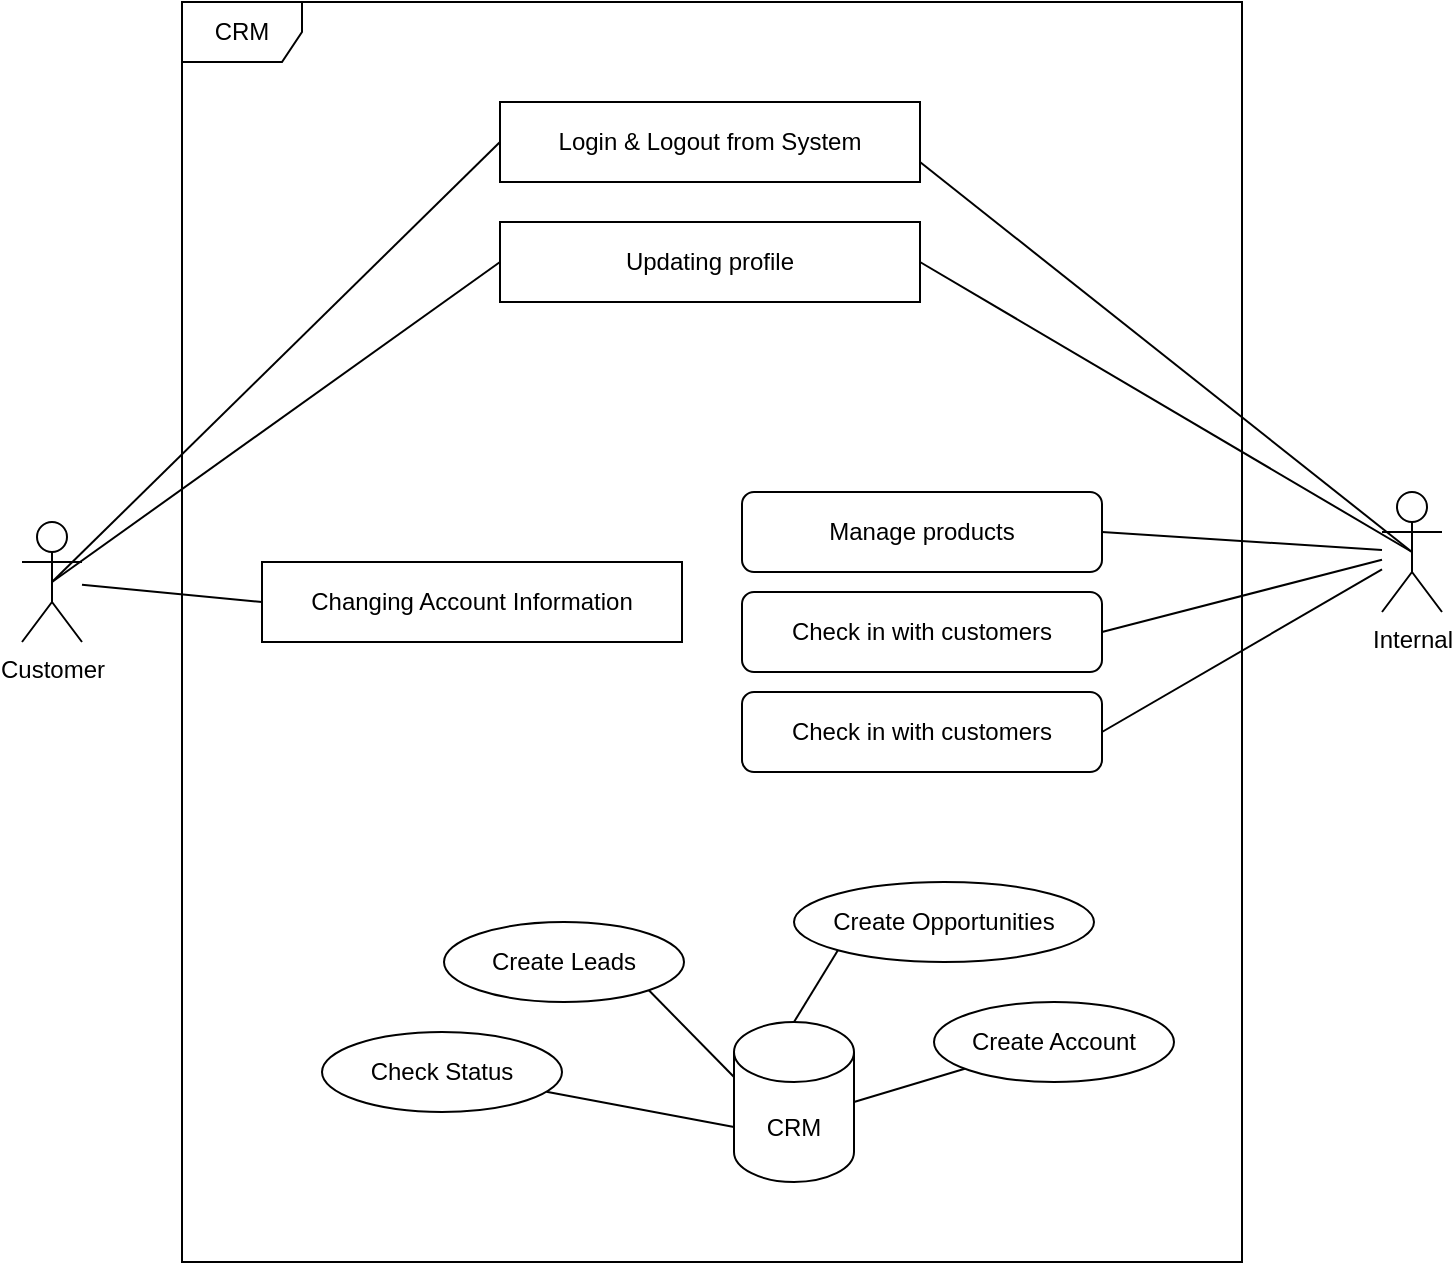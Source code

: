 <mxfile version="14.6.13" type="github"><diagram id="6eD5qscVgXqKM0aykmgv" name="Page-1"><mxGraphModel dx="1422" dy="768" grid="1" gridSize="10" guides="1" tooltips="1" connect="1" arrows="1" fold="1" page="1" pageScale="1" pageWidth="827" pageHeight="1169" math="0" shadow="0"><root><mxCell id="0"/><mxCell id="1" parent="0"/><mxCell id="AbtBWrVs4UcmcQfWvWhI-266" value="CRM" style="shape=umlFrame;whiteSpace=wrap;html=1;" vertex="1" parent="1"><mxGeometry x="150" y="40" width="530" height="630" as="geometry"/></mxCell><mxCell id="AbtBWrVs4UcmcQfWvWhI-269" style="rounded=0;orthogonalLoop=1;jettySize=auto;html=1;exitX=0.5;exitY=0.5;exitDx=0;exitDy=0;exitPerimeter=0;entryX=0;entryY=0.5;entryDx=0;entryDy=0;endArrow=none;endFill=0;" edge="1" parent="1" source="AbtBWrVs4UcmcQfWvWhI-2" target="AbtBWrVs4UcmcQfWvWhI-267"><mxGeometry relative="1" as="geometry"/></mxCell><mxCell id="AbtBWrVs4UcmcQfWvWhI-273" style="edgeStyle=none;rounded=0;orthogonalLoop=1;jettySize=auto;html=1;exitX=0.5;exitY=0.5;exitDx=0;exitDy=0;exitPerimeter=0;entryX=0;entryY=0.5;entryDx=0;entryDy=0;endArrow=none;endFill=0;" edge="1" parent="1" source="AbtBWrVs4UcmcQfWvWhI-2" target="AbtBWrVs4UcmcQfWvWhI-272"><mxGeometry relative="1" as="geometry"/></mxCell><mxCell id="AbtBWrVs4UcmcQfWvWhI-281" style="edgeStyle=none;rounded=0;orthogonalLoop=1;jettySize=auto;html=1;entryX=0;entryY=0.5;entryDx=0;entryDy=0;endArrow=none;endFill=0;" edge="1" parent="1" source="AbtBWrVs4UcmcQfWvWhI-2" target="AbtBWrVs4UcmcQfWvWhI-280"><mxGeometry relative="1" as="geometry"/></mxCell><mxCell id="AbtBWrVs4UcmcQfWvWhI-2" value="Customer" style="shape=umlActor;verticalLabelPosition=bottom;verticalAlign=top;html=1;outlineConnect=0;" vertex="1" parent="1"><mxGeometry x="70" y="300" width="30" height="60" as="geometry"/></mxCell><mxCell id="AbtBWrVs4UcmcQfWvWhI-271" style="edgeStyle=none;rounded=0;orthogonalLoop=1;jettySize=auto;html=1;exitX=0.5;exitY=0.5;exitDx=0;exitDy=0;exitPerimeter=0;entryX=1;entryY=0.75;entryDx=0;entryDy=0;endArrow=none;endFill=0;" edge="1" parent="1" source="AbtBWrVs4UcmcQfWvWhI-4" target="AbtBWrVs4UcmcQfWvWhI-267"><mxGeometry relative="1" as="geometry"/></mxCell><mxCell id="AbtBWrVs4UcmcQfWvWhI-275" style="edgeStyle=none;rounded=0;orthogonalLoop=1;jettySize=auto;html=1;exitX=0.5;exitY=0.5;exitDx=0;exitDy=0;exitPerimeter=0;entryX=1;entryY=0.5;entryDx=0;entryDy=0;endArrow=none;endFill=0;" edge="1" parent="1" source="AbtBWrVs4UcmcQfWvWhI-4" target="AbtBWrVs4UcmcQfWvWhI-272"><mxGeometry relative="1" as="geometry"/></mxCell><mxCell id="AbtBWrVs4UcmcQfWvWhI-292" style="edgeStyle=none;rounded=0;orthogonalLoop=1;jettySize=auto;html=1;entryX=1;entryY=0.5;entryDx=0;entryDy=0;endArrow=none;endFill=0;" edge="1" parent="1" source="AbtBWrVs4UcmcQfWvWhI-4" target="AbtBWrVs4UcmcQfWvWhI-277"><mxGeometry relative="1" as="geometry"/></mxCell><mxCell id="AbtBWrVs4UcmcQfWvWhI-293" style="edgeStyle=none;rounded=0;orthogonalLoop=1;jettySize=auto;html=1;entryX=1;entryY=0.5;entryDx=0;entryDy=0;endArrow=none;endFill=0;" edge="1" parent="1" source="AbtBWrVs4UcmcQfWvWhI-4" target="AbtBWrVs4UcmcQfWvWhI-282"><mxGeometry relative="1" as="geometry"/></mxCell><mxCell id="AbtBWrVs4UcmcQfWvWhI-294" style="edgeStyle=none;rounded=0;orthogonalLoop=1;jettySize=auto;html=1;entryX=1;entryY=0.5;entryDx=0;entryDy=0;endArrow=none;endFill=0;" edge="1" parent="1" source="AbtBWrVs4UcmcQfWvWhI-4" target="AbtBWrVs4UcmcQfWvWhI-283"><mxGeometry relative="1" as="geometry"/></mxCell><mxCell id="AbtBWrVs4UcmcQfWvWhI-4" value="Internal" style="shape=umlActor;verticalLabelPosition=bottom;verticalAlign=top;html=1;outlineConnect=0;" vertex="1" parent="1"><mxGeometry x="750" y="285" width="30" height="60" as="geometry"/></mxCell><mxCell id="AbtBWrVs4UcmcQfWvWhI-267" value="Login &amp;amp; Logout from System" style="rounded=0;whiteSpace=wrap;html=1;" vertex="1" parent="1"><mxGeometry x="309" y="90" width="210" height="40" as="geometry"/></mxCell><mxCell id="AbtBWrVs4UcmcQfWvWhI-272" value="Updating profile" style="rounded=0;whiteSpace=wrap;html=1;" vertex="1" parent="1"><mxGeometry x="309" y="150" width="210" height="40" as="geometry"/></mxCell><mxCell id="AbtBWrVs4UcmcQfWvWhI-277" value="Manage products" style="rounded=1;whiteSpace=wrap;html=1;" vertex="1" parent="1"><mxGeometry x="430" y="285" width="180" height="40" as="geometry"/></mxCell><mxCell id="AbtBWrVs4UcmcQfWvWhI-280" value="Changing Account Information" style="rounded=0;whiteSpace=wrap;html=1;" vertex="1" parent="1"><mxGeometry x="190" y="320" width="210" height="40" as="geometry"/></mxCell><mxCell id="AbtBWrVs4UcmcQfWvWhI-282" value="Check in with customers" style="rounded=1;whiteSpace=wrap;html=1;" vertex="1" parent="1"><mxGeometry x="430" y="335" width="180" height="40" as="geometry"/></mxCell><mxCell id="AbtBWrVs4UcmcQfWvWhI-283" value="Check in with customers" style="rounded=1;whiteSpace=wrap;html=1;" vertex="1" parent="1"><mxGeometry x="430" y="385" width="180" height="40" as="geometry"/></mxCell><mxCell id="AbtBWrVs4UcmcQfWvWhI-289" style="edgeStyle=none;rounded=0;orthogonalLoop=1;jettySize=auto;html=1;exitX=1;exitY=1;exitDx=0;exitDy=0;entryX=0;entryY=0;entryDx=0;entryDy=27.5;entryPerimeter=0;endArrow=none;endFill=0;" edge="1" parent="1" source="AbtBWrVs4UcmcQfWvWhI-285" target="AbtBWrVs4UcmcQfWvWhI-286"><mxGeometry relative="1" as="geometry"/></mxCell><mxCell id="AbtBWrVs4UcmcQfWvWhI-285" value="Create Leads" style="ellipse;whiteSpace=wrap;html=1;" vertex="1" parent="1"><mxGeometry x="281" y="500" width="120" height="40" as="geometry"/></mxCell><mxCell id="AbtBWrVs4UcmcQfWvWhI-286" value="CRM" style="shape=cylinder3;whiteSpace=wrap;html=1;boundedLbl=1;backgroundOutline=1;size=15;" vertex="1" parent="1"><mxGeometry x="426" y="550" width="60" height="80" as="geometry"/></mxCell><mxCell id="AbtBWrVs4UcmcQfWvWhI-291" style="edgeStyle=none;rounded=0;orthogonalLoop=1;jettySize=auto;html=1;entryX=0;entryY=0;entryDx=0;entryDy=52.5;entryPerimeter=0;endArrow=none;endFill=0;" edge="1" parent="1" source="AbtBWrVs4UcmcQfWvWhI-290" target="AbtBWrVs4UcmcQfWvWhI-286"><mxGeometry relative="1" as="geometry"/></mxCell><mxCell id="AbtBWrVs4UcmcQfWvWhI-290" value="Check Status" style="ellipse;whiteSpace=wrap;html=1;" vertex="1" parent="1"><mxGeometry x="220" y="555" width="120" height="40" as="geometry"/></mxCell><mxCell id="AbtBWrVs4UcmcQfWvWhI-297" style="edgeStyle=none;rounded=0;orthogonalLoop=1;jettySize=auto;html=1;exitX=0;exitY=1;exitDx=0;exitDy=0;endArrow=none;endFill=0;entryX=0.5;entryY=0;entryDx=0;entryDy=0;entryPerimeter=0;" edge="1" parent="1" source="AbtBWrVs4UcmcQfWvWhI-296" target="AbtBWrVs4UcmcQfWvWhI-286"><mxGeometry relative="1" as="geometry"/></mxCell><mxCell id="AbtBWrVs4UcmcQfWvWhI-296" value="Create Opportunities" style="ellipse;whiteSpace=wrap;html=1;" vertex="1" parent="1"><mxGeometry x="456" y="480" width="150" height="40" as="geometry"/></mxCell><mxCell id="AbtBWrVs4UcmcQfWvWhI-299" style="edgeStyle=none;rounded=0;orthogonalLoop=1;jettySize=auto;html=1;entryX=1;entryY=0.5;entryDx=0;entryDy=0;entryPerimeter=0;endArrow=none;endFill=0;" edge="1" parent="1" source="AbtBWrVs4UcmcQfWvWhI-298" target="AbtBWrVs4UcmcQfWvWhI-286"><mxGeometry relative="1" as="geometry"/></mxCell><mxCell id="AbtBWrVs4UcmcQfWvWhI-298" value="Create Account" style="ellipse;whiteSpace=wrap;html=1;" vertex="1" parent="1"><mxGeometry x="526" y="540" width="120" height="40" as="geometry"/></mxCell></root></mxGraphModel></diagram></mxfile>